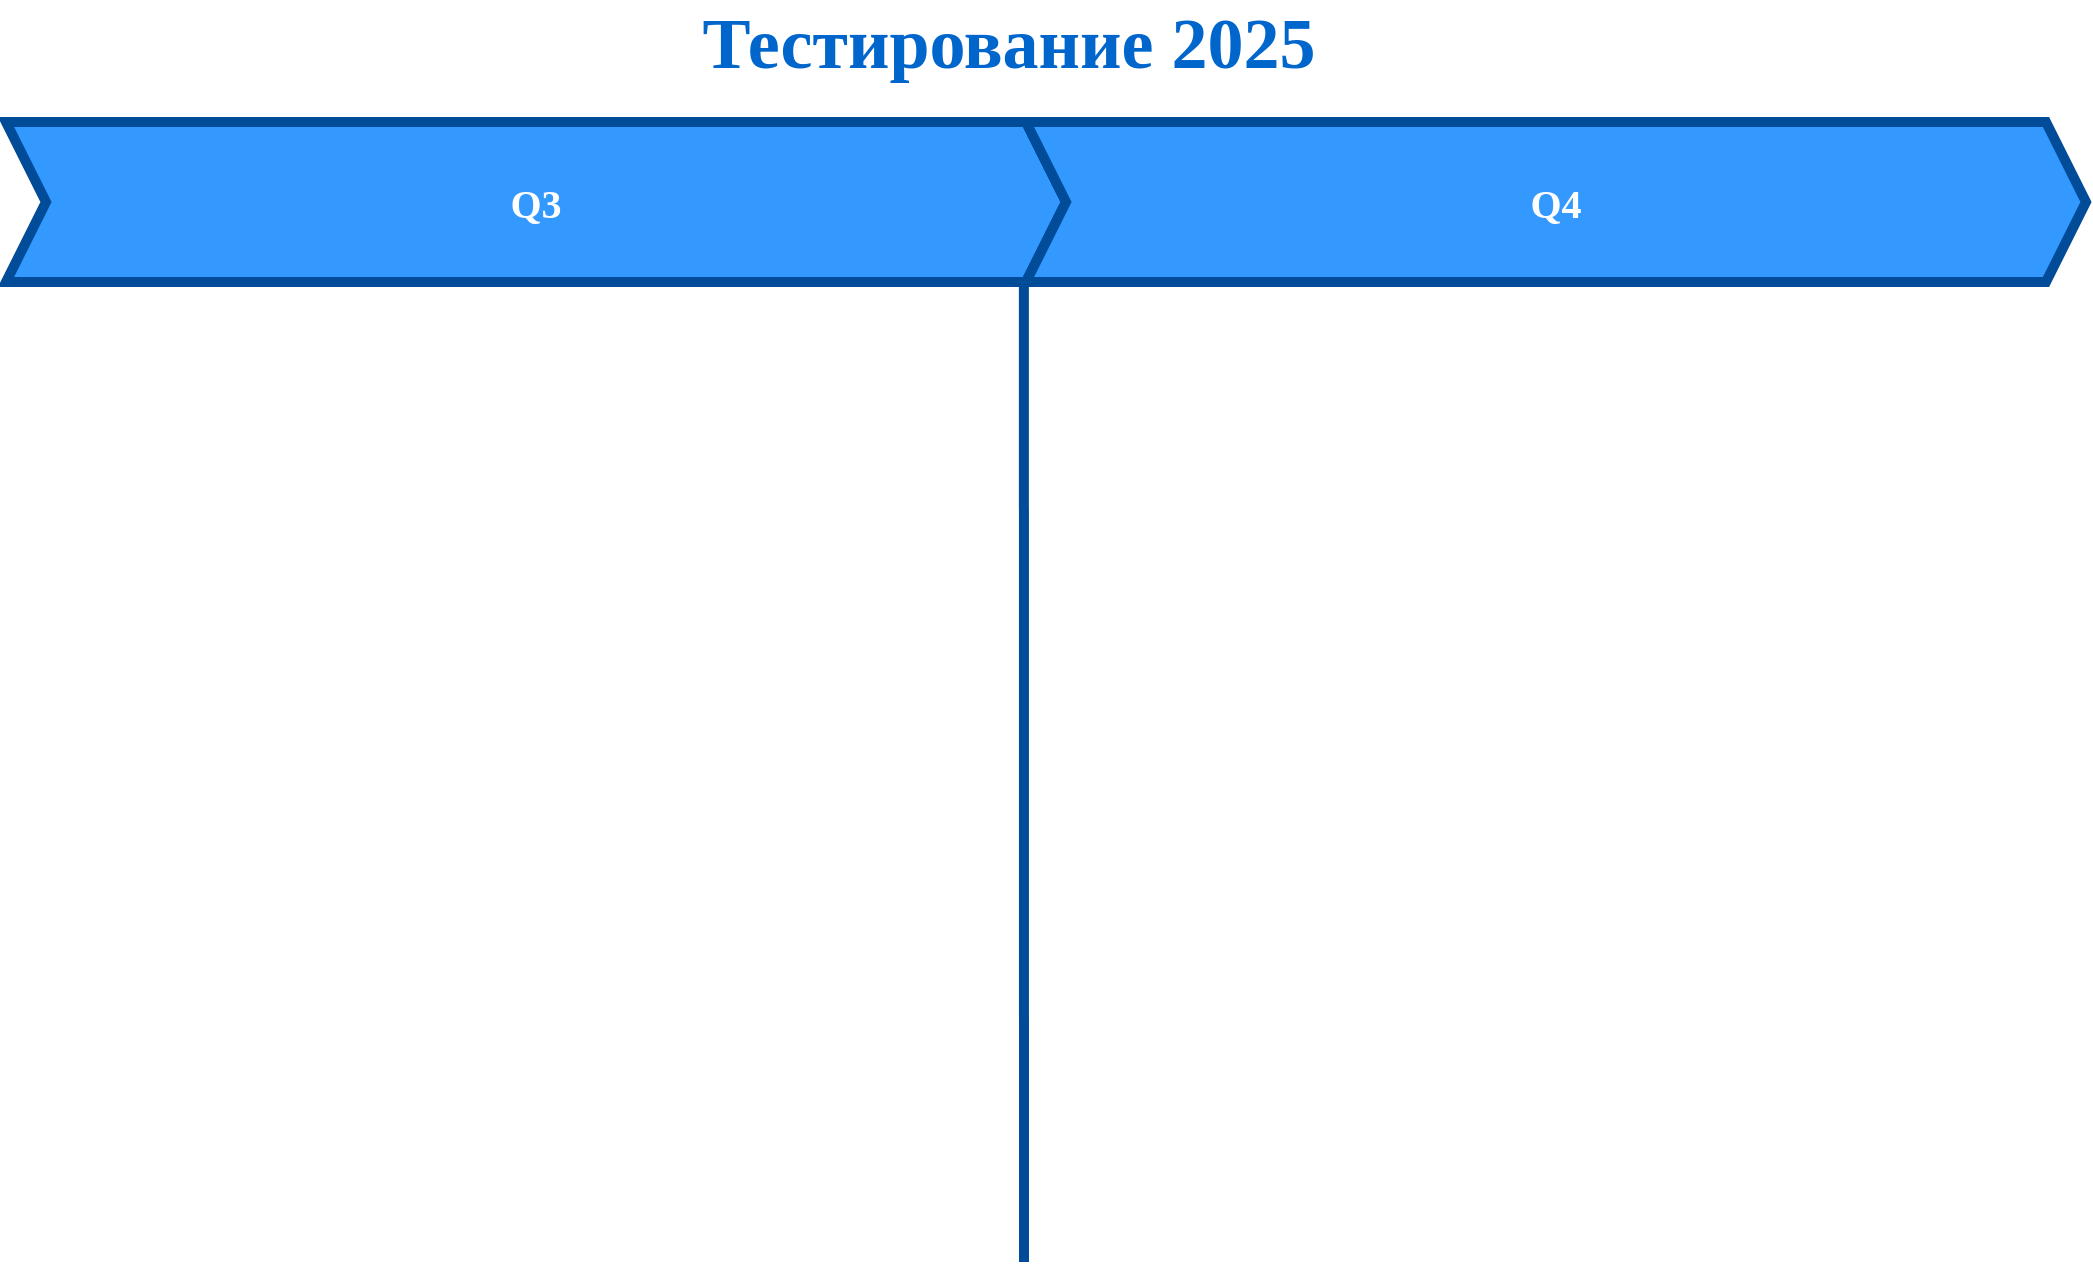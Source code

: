 <mxfile version="27.1.6">
  <diagram name="Page-1" id="d9b1e647-80fa-b4a2-5024-87a742678bcc">
    <mxGraphModel dx="1042" dy="562" grid="1" gridSize="10" guides="1" tooltips="1" connect="1" arrows="1" fold="1" page="1" pageScale="1" pageWidth="1100" pageHeight="850" background="none" math="0" shadow="0">
      <root>
        <mxCell id="0" />
        <mxCell id="1" parent="0" />
        <mxCell id="a0ukpd8Vfspqn76z_Mzr-1" value="&lt;font style=&quot;font-size: 20px; color: rgb(255, 255, 255);&quot; face=&quot;Verdana&quot;&gt;&lt;b style=&quot;&quot;&gt;Q3&lt;/b&gt;&lt;/font&gt;" style="shape=step;perimeter=stepPerimeter;whiteSpace=wrap;html=1;fixedSize=1;fillColor=#3399FF;strokeColor=#004C99;strokeWidth=5;" vertex="1" parent="1">
          <mxGeometry x="40" y="70" width="530" height="80" as="geometry" />
        </mxCell>
        <mxCell id="a0ukpd8Vfspqn76z_Mzr-2" value="&lt;font face=&quot;Verdana&quot; style=&quot;font-size: 20px; color: rgb(255, 255, 255);&quot;&gt;&lt;b&gt;Q4&lt;/b&gt;&lt;/font&gt;" style="shape=step;perimeter=stepPerimeter;whiteSpace=wrap;html=1;fixedSize=1;strokeWidth=5;strokeColor=#004C99;fillColor=#3399FF;" vertex="1" parent="1">
          <mxGeometry x="550" y="70" width="530" height="80" as="geometry" />
        </mxCell>
        <mxCell id="a0ukpd8Vfspqn76z_Mzr-4" value="&lt;font style=&quot;font-size: 36px; color: rgb(0, 102, 204);&quot; face=&quot;Verdana&quot;&gt;Тестирование 2025&lt;/font&gt;" style="text;strokeColor=none;fillColor=none;html=1;fontSize=24;fontStyle=1;verticalAlign=middle;align=center;strokeWidth=1;labelBackgroundColor=none;labelBorderColor=none;textShadow=0;spacingTop=2;spacingLeft=2;" vertex="1" parent="1">
          <mxGeometry x="470" y="10" width="140" height="40" as="geometry" />
        </mxCell>
        <mxCell id="a0ukpd8Vfspqn76z_Mzr-7" value="" style="endArrow=none;html=1;rounded=0;entryX=-0.002;entryY=0.977;entryDx=0;entryDy=0;entryPerimeter=0;fontSize=12;strokeWidth=5;strokeColor=#004C99;" edge="1" parent="1" target="a0ukpd8Vfspqn76z_Mzr-2">
          <mxGeometry width="50" height="50" relative="1" as="geometry">
            <mxPoint x="549" y="640" as="sourcePoint" />
            <mxPoint x="560" y="200" as="targetPoint" />
          </mxGeometry>
        </mxCell>
      </root>
    </mxGraphModel>
  </diagram>
</mxfile>
